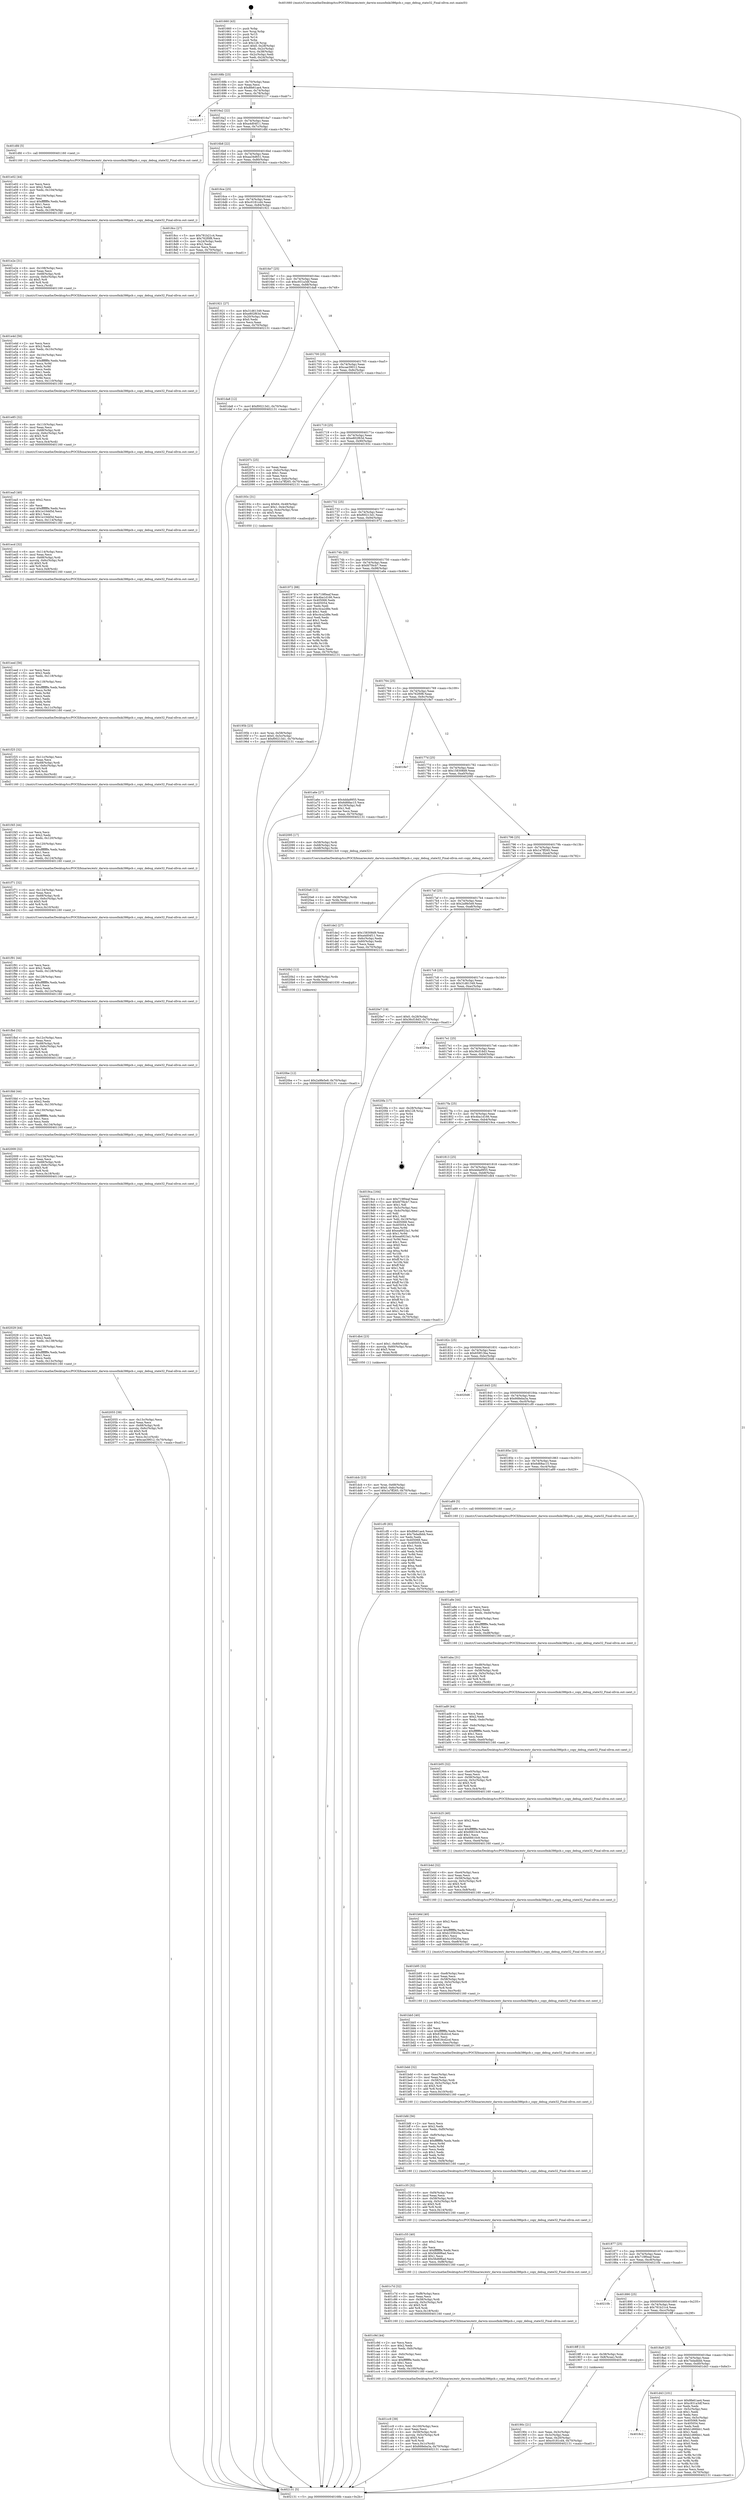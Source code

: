 digraph "0x401660" {
  label = "0x401660 (/mnt/c/Users/mathe/Desktop/tcc/POCII/binaries/extr_darwin-xnuosfmki386pcb.c_copy_debug_state32_Final-ollvm.out::main(0))"
  labelloc = "t"
  node[shape=record]

  Entry [label="",width=0.3,height=0.3,shape=circle,fillcolor=black,style=filled]
  "0x40168b" [label="{
     0x40168b [23]\l
     | [instrs]\l
     &nbsp;&nbsp;0x40168b \<+3\>: mov -0x70(%rbp),%eax\l
     &nbsp;&nbsp;0x40168e \<+2\>: mov %eax,%ecx\l
     &nbsp;&nbsp;0x401690 \<+6\>: sub $0x8fe61ae4,%ecx\l
     &nbsp;&nbsp;0x401696 \<+3\>: mov %eax,-0x74(%rbp)\l
     &nbsp;&nbsp;0x401699 \<+3\>: mov %ecx,-0x78(%rbp)\l
     &nbsp;&nbsp;0x40169c \<+6\>: je 0000000000402117 \<main+0xab7\>\l
  }"]
  "0x402117" [label="{
     0x402117\l
  }", style=dashed]
  "0x4016a2" [label="{
     0x4016a2 [22]\l
     | [instrs]\l
     &nbsp;&nbsp;0x4016a2 \<+5\>: jmp 00000000004016a7 \<main+0x47\>\l
     &nbsp;&nbsp;0x4016a7 \<+3\>: mov -0x74(%rbp),%eax\l
     &nbsp;&nbsp;0x4016aa \<+5\>: sub $0xa4d04f11,%eax\l
     &nbsp;&nbsp;0x4016af \<+3\>: mov %eax,-0x7c(%rbp)\l
     &nbsp;&nbsp;0x4016b2 \<+6\>: je 0000000000401dfd \<main+0x79d\>\l
  }"]
  Exit [label="",width=0.3,height=0.3,shape=circle,fillcolor=black,style=filled,peripheries=2]
  "0x401dfd" [label="{
     0x401dfd [5]\l
     | [instrs]\l
     &nbsp;&nbsp;0x401dfd \<+5\>: call 0000000000401160 \<next_i\>\l
     | [calls]\l
     &nbsp;&nbsp;0x401160 \{1\} (/mnt/c/Users/mathe/Desktop/tcc/POCII/binaries/extr_darwin-xnuosfmki386pcb.c_copy_debug_state32_Final-ollvm.out::next_i)\l
  }"]
  "0x4016b8" [label="{
     0x4016b8 [22]\l
     | [instrs]\l
     &nbsp;&nbsp;0x4016b8 \<+5\>: jmp 00000000004016bd \<main+0x5d\>\l
     &nbsp;&nbsp;0x4016bd \<+3\>: mov -0x74(%rbp),%eax\l
     &nbsp;&nbsp;0x4016c0 \<+5\>: sub $0xaa34d651,%eax\l
     &nbsp;&nbsp;0x4016c5 \<+3\>: mov %eax,-0x80(%rbp)\l
     &nbsp;&nbsp;0x4016c8 \<+6\>: je 00000000004018cc \<main+0x26c\>\l
  }"]
  "0x4020be" [label="{
     0x4020be [12]\l
     | [instrs]\l
     &nbsp;&nbsp;0x4020be \<+7\>: movl $0x2a9fe5e9,-0x70(%rbp)\l
     &nbsp;&nbsp;0x4020c5 \<+5\>: jmp 0000000000402131 \<main+0xad1\>\l
  }"]
  "0x4018cc" [label="{
     0x4018cc [27]\l
     | [instrs]\l
     &nbsp;&nbsp;0x4018cc \<+5\>: mov $0x781b21c4,%eax\l
     &nbsp;&nbsp;0x4018d1 \<+5\>: mov $0x762f0f8,%ecx\l
     &nbsp;&nbsp;0x4018d6 \<+3\>: mov -0x24(%rbp),%edx\l
     &nbsp;&nbsp;0x4018d9 \<+3\>: cmp $0x2,%edx\l
     &nbsp;&nbsp;0x4018dc \<+3\>: cmovne %ecx,%eax\l
     &nbsp;&nbsp;0x4018df \<+3\>: mov %eax,-0x70(%rbp)\l
     &nbsp;&nbsp;0x4018e2 \<+5\>: jmp 0000000000402131 \<main+0xad1\>\l
  }"]
  "0x4016ce" [label="{
     0x4016ce [25]\l
     | [instrs]\l
     &nbsp;&nbsp;0x4016ce \<+5\>: jmp 00000000004016d3 \<main+0x73\>\l
     &nbsp;&nbsp;0x4016d3 \<+3\>: mov -0x74(%rbp),%eax\l
     &nbsp;&nbsp;0x4016d6 \<+5\>: sub $0xc0181cd4,%eax\l
     &nbsp;&nbsp;0x4016db \<+6\>: mov %eax,-0x84(%rbp)\l
     &nbsp;&nbsp;0x4016e1 \<+6\>: je 0000000000401921 \<main+0x2c1\>\l
  }"]
  "0x402131" [label="{
     0x402131 [5]\l
     | [instrs]\l
     &nbsp;&nbsp;0x402131 \<+5\>: jmp 000000000040168b \<main+0x2b\>\l
  }"]
  "0x401660" [label="{
     0x401660 [43]\l
     | [instrs]\l
     &nbsp;&nbsp;0x401660 \<+1\>: push %rbp\l
     &nbsp;&nbsp;0x401661 \<+3\>: mov %rsp,%rbp\l
     &nbsp;&nbsp;0x401664 \<+2\>: push %r15\l
     &nbsp;&nbsp;0x401666 \<+2\>: push %r14\l
     &nbsp;&nbsp;0x401668 \<+1\>: push %rbx\l
     &nbsp;&nbsp;0x401669 \<+7\>: sub $0x128,%rsp\l
     &nbsp;&nbsp;0x401670 \<+7\>: movl $0x0,-0x28(%rbp)\l
     &nbsp;&nbsp;0x401677 \<+3\>: mov %edi,-0x2c(%rbp)\l
     &nbsp;&nbsp;0x40167a \<+4\>: mov %rsi,-0x38(%rbp)\l
     &nbsp;&nbsp;0x40167e \<+3\>: mov -0x2c(%rbp),%edi\l
     &nbsp;&nbsp;0x401681 \<+3\>: mov %edi,-0x24(%rbp)\l
     &nbsp;&nbsp;0x401684 \<+7\>: movl $0xaa34d651,-0x70(%rbp)\l
  }"]
  "0x4020b2" [label="{
     0x4020b2 [12]\l
     | [instrs]\l
     &nbsp;&nbsp;0x4020b2 \<+4\>: mov -0x68(%rbp),%rdx\l
     &nbsp;&nbsp;0x4020b6 \<+3\>: mov %rdx,%rdi\l
     &nbsp;&nbsp;0x4020b9 \<+5\>: call 0000000000401030 \<free@plt\>\l
     | [calls]\l
     &nbsp;&nbsp;0x401030 \{1\} (unknown)\l
  }"]
  "0x401921" [label="{
     0x401921 [27]\l
     | [instrs]\l
     &nbsp;&nbsp;0x401921 \<+5\>: mov $0x31d61349,%eax\l
     &nbsp;&nbsp;0x401926 \<+5\>: mov $0xe802f63d,%ecx\l
     &nbsp;&nbsp;0x40192b \<+3\>: mov -0x20(%rbp),%edx\l
     &nbsp;&nbsp;0x40192e \<+3\>: cmp $0x0,%edx\l
     &nbsp;&nbsp;0x401931 \<+3\>: cmove %ecx,%eax\l
     &nbsp;&nbsp;0x401934 \<+3\>: mov %eax,-0x70(%rbp)\l
     &nbsp;&nbsp;0x401937 \<+5\>: jmp 0000000000402131 \<main+0xad1\>\l
  }"]
  "0x4016e7" [label="{
     0x4016e7 [25]\l
     | [instrs]\l
     &nbsp;&nbsp;0x4016e7 \<+5\>: jmp 00000000004016ec \<main+0x8c\>\l
     &nbsp;&nbsp;0x4016ec \<+3\>: mov -0x74(%rbp),%eax\l
     &nbsp;&nbsp;0x4016ef \<+5\>: sub $0xc931a3df,%eax\l
     &nbsp;&nbsp;0x4016f4 \<+6\>: mov %eax,-0x88(%rbp)\l
     &nbsp;&nbsp;0x4016fa \<+6\>: je 0000000000401da8 \<main+0x748\>\l
  }"]
  "0x4020a6" [label="{
     0x4020a6 [12]\l
     | [instrs]\l
     &nbsp;&nbsp;0x4020a6 \<+4\>: mov -0x58(%rbp),%rdx\l
     &nbsp;&nbsp;0x4020aa \<+3\>: mov %rdx,%rdi\l
     &nbsp;&nbsp;0x4020ad \<+5\>: call 0000000000401030 \<free@plt\>\l
     | [calls]\l
     &nbsp;&nbsp;0x401030 \{1\} (unknown)\l
  }"]
  "0x401da8" [label="{
     0x401da8 [12]\l
     | [instrs]\l
     &nbsp;&nbsp;0x401da8 \<+7\>: movl $0xf00213d1,-0x70(%rbp)\l
     &nbsp;&nbsp;0x401daf \<+5\>: jmp 0000000000402131 \<main+0xad1\>\l
  }"]
  "0x401700" [label="{
     0x401700 [25]\l
     | [instrs]\l
     &nbsp;&nbsp;0x401700 \<+5\>: jmp 0000000000401705 \<main+0xa5\>\l
     &nbsp;&nbsp;0x401705 \<+3\>: mov -0x74(%rbp),%eax\l
     &nbsp;&nbsp;0x401708 \<+5\>: sub $0xcae39012,%eax\l
     &nbsp;&nbsp;0x40170d \<+6\>: mov %eax,-0x8c(%rbp)\l
     &nbsp;&nbsp;0x401713 \<+6\>: je 000000000040207c \<main+0xa1c\>\l
  }"]
  "0x402055" [label="{
     0x402055 [39]\l
     | [instrs]\l
     &nbsp;&nbsp;0x402055 \<+6\>: mov -0x13c(%rbp),%ecx\l
     &nbsp;&nbsp;0x40205b \<+3\>: imul %eax,%ecx\l
     &nbsp;&nbsp;0x40205e \<+4\>: mov -0x68(%rbp),%rdi\l
     &nbsp;&nbsp;0x402062 \<+4\>: movslq -0x6c(%rbp),%r8\l
     &nbsp;&nbsp;0x402066 \<+4\>: shl $0x5,%r8\l
     &nbsp;&nbsp;0x40206a \<+3\>: add %r8,%rdi\l
     &nbsp;&nbsp;0x40206d \<+3\>: mov %ecx,0x1c(%rdi)\l
     &nbsp;&nbsp;0x402070 \<+7\>: movl $0xcae39012,-0x70(%rbp)\l
     &nbsp;&nbsp;0x402077 \<+5\>: jmp 0000000000402131 \<main+0xad1\>\l
  }"]
  "0x40207c" [label="{
     0x40207c [25]\l
     | [instrs]\l
     &nbsp;&nbsp;0x40207c \<+2\>: xor %eax,%eax\l
     &nbsp;&nbsp;0x40207e \<+3\>: mov -0x6c(%rbp),%ecx\l
     &nbsp;&nbsp;0x402081 \<+3\>: sub $0x1,%eax\l
     &nbsp;&nbsp;0x402084 \<+2\>: sub %eax,%ecx\l
     &nbsp;&nbsp;0x402086 \<+3\>: mov %ecx,-0x6c(%rbp)\l
     &nbsp;&nbsp;0x402089 \<+7\>: movl $0x1a7ff265,-0x70(%rbp)\l
     &nbsp;&nbsp;0x402090 \<+5\>: jmp 0000000000402131 \<main+0xad1\>\l
  }"]
  "0x401719" [label="{
     0x401719 [25]\l
     | [instrs]\l
     &nbsp;&nbsp;0x401719 \<+5\>: jmp 000000000040171e \<main+0xbe\>\l
     &nbsp;&nbsp;0x40171e \<+3\>: mov -0x74(%rbp),%eax\l
     &nbsp;&nbsp;0x401721 \<+5\>: sub $0xe802f63d,%eax\l
     &nbsp;&nbsp;0x401726 \<+6\>: mov %eax,-0x90(%rbp)\l
     &nbsp;&nbsp;0x40172c \<+6\>: je 000000000040193c \<main+0x2dc\>\l
  }"]
  "0x402029" [label="{
     0x402029 [44]\l
     | [instrs]\l
     &nbsp;&nbsp;0x402029 \<+2\>: xor %ecx,%ecx\l
     &nbsp;&nbsp;0x40202b \<+5\>: mov $0x2,%edx\l
     &nbsp;&nbsp;0x402030 \<+6\>: mov %edx,-0x138(%rbp)\l
     &nbsp;&nbsp;0x402036 \<+1\>: cltd\l
     &nbsp;&nbsp;0x402037 \<+6\>: mov -0x138(%rbp),%esi\l
     &nbsp;&nbsp;0x40203d \<+2\>: idiv %esi\l
     &nbsp;&nbsp;0x40203f \<+6\>: imul $0xfffffffe,%edx,%edx\l
     &nbsp;&nbsp;0x402045 \<+3\>: sub $0x1,%ecx\l
     &nbsp;&nbsp;0x402048 \<+2\>: sub %ecx,%edx\l
     &nbsp;&nbsp;0x40204a \<+6\>: mov %edx,-0x13c(%rbp)\l
     &nbsp;&nbsp;0x402050 \<+5\>: call 0000000000401160 \<next_i\>\l
     | [calls]\l
     &nbsp;&nbsp;0x401160 \{1\} (/mnt/c/Users/mathe/Desktop/tcc/POCII/binaries/extr_darwin-xnuosfmki386pcb.c_copy_debug_state32_Final-ollvm.out::next_i)\l
  }"]
  "0x40193c" [label="{
     0x40193c [31]\l
     | [instrs]\l
     &nbsp;&nbsp;0x40193c \<+8\>: movq $0x64,-0x48(%rbp)\l
     &nbsp;&nbsp;0x401944 \<+7\>: movl $0x1,-0x4c(%rbp)\l
     &nbsp;&nbsp;0x40194b \<+4\>: movslq -0x4c(%rbp),%rax\l
     &nbsp;&nbsp;0x40194f \<+4\>: shl $0x5,%rax\l
     &nbsp;&nbsp;0x401953 \<+3\>: mov %rax,%rdi\l
     &nbsp;&nbsp;0x401956 \<+5\>: call 0000000000401050 \<malloc@plt\>\l
     | [calls]\l
     &nbsp;&nbsp;0x401050 \{1\} (unknown)\l
  }"]
  "0x401732" [label="{
     0x401732 [25]\l
     | [instrs]\l
     &nbsp;&nbsp;0x401732 \<+5\>: jmp 0000000000401737 \<main+0xd7\>\l
     &nbsp;&nbsp;0x401737 \<+3\>: mov -0x74(%rbp),%eax\l
     &nbsp;&nbsp;0x40173a \<+5\>: sub $0xf00213d1,%eax\l
     &nbsp;&nbsp;0x40173f \<+6\>: mov %eax,-0x94(%rbp)\l
     &nbsp;&nbsp;0x401745 \<+6\>: je 0000000000401972 \<main+0x312\>\l
  }"]
  "0x402009" [label="{
     0x402009 [32]\l
     | [instrs]\l
     &nbsp;&nbsp;0x402009 \<+6\>: mov -0x134(%rbp),%ecx\l
     &nbsp;&nbsp;0x40200f \<+3\>: imul %eax,%ecx\l
     &nbsp;&nbsp;0x402012 \<+4\>: mov -0x68(%rbp),%rdi\l
     &nbsp;&nbsp;0x402016 \<+4\>: movslq -0x6c(%rbp),%r8\l
     &nbsp;&nbsp;0x40201a \<+4\>: shl $0x5,%r8\l
     &nbsp;&nbsp;0x40201e \<+3\>: add %r8,%rdi\l
     &nbsp;&nbsp;0x402021 \<+3\>: mov %ecx,0x18(%rdi)\l
     &nbsp;&nbsp;0x402024 \<+5\>: call 0000000000401160 \<next_i\>\l
     | [calls]\l
     &nbsp;&nbsp;0x401160 \{1\} (/mnt/c/Users/mathe/Desktop/tcc/POCII/binaries/extr_darwin-xnuosfmki386pcb.c_copy_debug_state32_Final-ollvm.out::next_i)\l
  }"]
  "0x401972" [label="{
     0x401972 [88]\l
     | [instrs]\l
     &nbsp;&nbsp;0x401972 \<+5\>: mov $0x719f0eaf,%eax\l
     &nbsp;&nbsp;0x401977 \<+5\>: mov $0x4ba1d166,%ecx\l
     &nbsp;&nbsp;0x40197c \<+7\>: mov 0x405068,%edx\l
     &nbsp;&nbsp;0x401983 \<+7\>: mov 0x405054,%esi\l
     &nbsp;&nbsp;0x40198a \<+2\>: mov %edx,%edi\l
     &nbsp;&nbsp;0x40198c \<+6\>: add $0xc4ca2d8e,%edi\l
     &nbsp;&nbsp;0x401992 \<+3\>: sub $0x1,%edi\l
     &nbsp;&nbsp;0x401995 \<+6\>: sub $0xc4ca2d8e,%edi\l
     &nbsp;&nbsp;0x40199b \<+3\>: imul %edi,%edx\l
     &nbsp;&nbsp;0x40199e \<+3\>: and $0x1,%edx\l
     &nbsp;&nbsp;0x4019a1 \<+3\>: cmp $0x0,%edx\l
     &nbsp;&nbsp;0x4019a4 \<+4\>: sete %r8b\l
     &nbsp;&nbsp;0x4019a8 \<+3\>: cmp $0xa,%esi\l
     &nbsp;&nbsp;0x4019ab \<+4\>: setl %r9b\l
     &nbsp;&nbsp;0x4019af \<+3\>: mov %r8b,%r10b\l
     &nbsp;&nbsp;0x4019b2 \<+3\>: and %r9b,%r10b\l
     &nbsp;&nbsp;0x4019b5 \<+3\>: xor %r9b,%r8b\l
     &nbsp;&nbsp;0x4019b8 \<+3\>: or %r8b,%r10b\l
     &nbsp;&nbsp;0x4019bb \<+4\>: test $0x1,%r10b\l
     &nbsp;&nbsp;0x4019bf \<+3\>: cmovne %ecx,%eax\l
     &nbsp;&nbsp;0x4019c2 \<+3\>: mov %eax,-0x70(%rbp)\l
     &nbsp;&nbsp;0x4019c5 \<+5\>: jmp 0000000000402131 \<main+0xad1\>\l
  }"]
  "0x40174b" [label="{
     0x40174b [25]\l
     | [instrs]\l
     &nbsp;&nbsp;0x40174b \<+5\>: jmp 0000000000401750 \<main+0xf0\>\l
     &nbsp;&nbsp;0x401750 \<+3\>: mov -0x74(%rbp),%eax\l
     &nbsp;&nbsp;0x401753 \<+5\>: sub $0xfd7f4cb7,%eax\l
     &nbsp;&nbsp;0x401758 \<+6\>: mov %eax,-0x98(%rbp)\l
     &nbsp;&nbsp;0x40175e \<+6\>: je 0000000000401a6e \<main+0x40e\>\l
  }"]
  "0x401fdd" [label="{
     0x401fdd [44]\l
     | [instrs]\l
     &nbsp;&nbsp;0x401fdd \<+2\>: xor %ecx,%ecx\l
     &nbsp;&nbsp;0x401fdf \<+5\>: mov $0x2,%edx\l
     &nbsp;&nbsp;0x401fe4 \<+6\>: mov %edx,-0x130(%rbp)\l
     &nbsp;&nbsp;0x401fea \<+1\>: cltd\l
     &nbsp;&nbsp;0x401feb \<+6\>: mov -0x130(%rbp),%esi\l
     &nbsp;&nbsp;0x401ff1 \<+2\>: idiv %esi\l
     &nbsp;&nbsp;0x401ff3 \<+6\>: imul $0xfffffffe,%edx,%edx\l
     &nbsp;&nbsp;0x401ff9 \<+3\>: sub $0x1,%ecx\l
     &nbsp;&nbsp;0x401ffc \<+2\>: sub %ecx,%edx\l
     &nbsp;&nbsp;0x401ffe \<+6\>: mov %edx,-0x134(%rbp)\l
     &nbsp;&nbsp;0x402004 \<+5\>: call 0000000000401160 \<next_i\>\l
     | [calls]\l
     &nbsp;&nbsp;0x401160 \{1\} (/mnt/c/Users/mathe/Desktop/tcc/POCII/binaries/extr_darwin-xnuosfmki386pcb.c_copy_debug_state32_Final-ollvm.out::next_i)\l
  }"]
  "0x401a6e" [label="{
     0x401a6e [27]\l
     | [instrs]\l
     &nbsp;&nbsp;0x401a6e \<+5\>: mov $0x4dda9955,%eax\l
     &nbsp;&nbsp;0x401a73 \<+5\>: mov $0x6d68ac15,%ecx\l
     &nbsp;&nbsp;0x401a78 \<+3\>: mov -0x19(%rbp),%dl\l
     &nbsp;&nbsp;0x401a7b \<+3\>: test $0x1,%dl\l
     &nbsp;&nbsp;0x401a7e \<+3\>: cmovne %ecx,%eax\l
     &nbsp;&nbsp;0x401a81 \<+3\>: mov %eax,-0x70(%rbp)\l
     &nbsp;&nbsp;0x401a84 \<+5\>: jmp 0000000000402131 \<main+0xad1\>\l
  }"]
  "0x401764" [label="{
     0x401764 [25]\l
     | [instrs]\l
     &nbsp;&nbsp;0x401764 \<+5\>: jmp 0000000000401769 \<main+0x109\>\l
     &nbsp;&nbsp;0x401769 \<+3\>: mov -0x74(%rbp),%eax\l
     &nbsp;&nbsp;0x40176c \<+5\>: sub $0x762f0f8,%eax\l
     &nbsp;&nbsp;0x401771 \<+6\>: mov %eax,-0x9c(%rbp)\l
     &nbsp;&nbsp;0x401777 \<+6\>: je 00000000004018e7 \<main+0x287\>\l
  }"]
  "0x401fbd" [label="{
     0x401fbd [32]\l
     | [instrs]\l
     &nbsp;&nbsp;0x401fbd \<+6\>: mov -0x12c(%rbp),%ecx\l
     &nbsp;&nbsp;0x401fc3 \<+3\>: imul %eax,%ecx\l
     &nbsp;&nbsp;0x401fc6 \<+4\>: mov -0x68(%rbp),%rdi\l
     &nbsp;&nbsp;0x401fca \<+4\>: movslq -0x6c(%rbp),%r8\l
     &nbsp;&nbsp;0x401fce \<+4\>: shl $0x5,%r8\l
     &nbsp;&nbsp;0x401fd2 \<+3\>: add %r8,%rdi\l
     &nbsp;&nbsp;0x401fd5 \<+3\>: mov %ecx,0x14(%rdi)\l
     &nbsp;&nbsp;0x401fd8 \<+5\>: call 0000000000401160 \<next_i\>\l
     | [calls]\l
     &nbsp;&nbsp;0x401160 \{1\} (/mnt/c/Users/mathe/Desktop/tcc/POCII/binaries/extr_darwin-xnuosfmki386pcb.c_copy_debug_state32_Final-ollvm.out::next_i)\l
  }"]
  "0x4018e7" [label="{
     0x4018e7\l
  }", style=dashed]
  "0x40177d" [label="{
     0x40177d [25]\l
     | [instrs]\l
     &nbsp;&nbsp;0x40177d \<+5\>: jmp 0000000000401782 \<main+0x122\>\l
     &nbsp;&nbsp;0x401782 \<+3\>: mov -0x74(%rbp),%eax\l
     &nbsp;&nbsp;0x401785 \<+5\>: sub $0x158308d9,%eax\l
     &nbsp;&nbsp;0x40178a \<+6\>: mov %eax,-0xa0(%rbp)\l
     &nbsp;&nbsp;0x401790 \<+6\>: je 0000000000402095 \<main+0xa35\>\l
  }"]
  "0x401f91" [label="{
     0x401f91 [44]\l
     | [instrs]\l
     &nbsp;&nbsp;0x401f91 \<+2\>: xor %ecx,%ecx\l
     &nbsp;&nbsp;0x401f93 \<+5\>: mov $0x2,%edx\l
     &nbsp;&nbsp;0x401f98 \<+6\>: mov %edx,-0x128(%rbp)\l
     &nbsp;&nbsp;0x401f9e \<+1\>: cltd\l
     &nbsp;&nbsp;0x401f9f \<+6\>: mov -0x128(%rbp),%esi\l
     &nbsp;&nbsp;0x401fa5 \<+2\>: idiv %esi\l
     &nbsp;&nbsp;0x401fa7 \<+6\>: imul $0xfffffffe,%edx,%edx\l
     &nbsp;&nbsp;0x401fad \<+3\>: sub $0x1,%ecx\l
     &nbsp;&nbsp;0x401fb0 \<+2\>: sub %ecx,%edx\l
     &nbsp;&nbsp;0x401fb2 \<+6\>: mov %edx,-0x12c(%rbp)\l
     &nbsp;&nbsp;0x401fb8 \<+5\>: call 0000000000401160 \<next_i\>\l
     | [calls]\l
     &nbsp;&nbsp;0x401160 \{1\} (/mnt/c/Users/mathe/Desktop/tcc/POCII/binaries/extr_darwin-xnuosfmki386pcb.c_copy_debug_state32_Final-ollvm.out::next_i)\l
  }"]
  "0x402095" [label="{
     0x402095 [17]\l
     | [instrs]\l
     &nbsp;&nbsp;0x402095 \<+4\>: mov -0x58(%rbp),%rdi\l
     &nbsp;&nbsp;0x402099 \<+4\>: mov -0x68(%rbp),%rsi\l
     &nbsp;&nbsp;0x40209d \<+4\>: mov -0x48(%rbp),%rdx\l
     &nbsp;&nbsp;0x4020a1 \<+5\>: call 00000000004013c0 \<copy_debug_state32\>\l
     | [calls]\l
     &nbsp;&nbsp;0x4013c0 \{1\} (/mnt/c/Users/mathe/Desktop/tcc/POCII/binaries/extr_darwin-xnuosfmki386pcb.c_copy_debug_state32_Final-ollvm.out::copy_debug_state32)\l
  }"]
  "0x401796" [label="{
     0x401796 [25]\l
     | [instrs]\l
     &nbsp;&nbsp;0x401796 \<+5\>: jmp 000000000040179b \<main+0x13b\>\l
     &nbsp;&nbsp;0x40179b \<+3\>: mov -0x74(%rbp),%eax\l
     &nbsp;&nbsp;0x40179e \<+5\>: sub $0x1a7ff265,%eax\l
     &nbsp;&nbsp;0x4017a3 \<+6\>: mov %eax,-0xa4(%rbp)\l
     &nbsp;&nbsp;0x4017a9 \<+6\>: je 0000000000401de2 \<main+0x782\>\l
  }"]
  "0x401f71" [label="{
     0x401f71 [32]\l
     | [instrs]\l
     &nbsp;&nbsp;0x401f71 \<+6\>: mov -0x124(%rbp),%ecx\l
     &nbsp;&nbsp;0x401f77 \<+3\>: imul %eax,%ecx\l
     &nbsp;&nbsp;0x401f7a \<+4\>: mov -0x68(%rbp),%rdi\l
     &nbsp;&nbsp;0x401f7e \<+4\>: movslq -0x6c(%rbp),%r8\l
     &nbsp;&nbsp;0x401f82 \<+4\>: shl $0x5,%r8\l
     &nbsp;&nbsp;0x401f86 \<+3\>: add %r8,%rdi\l
     &nbsp;&nbsp;0x401f89 \<+3\>: mov %ecx,0x10(%rdi)\l
     &nbsp;&nbsp;0x401f8c \<+5\>: call 0000000000401160 \<next_i\>\l
     | [calls]\l
     &nbsp;&nbsp;0x401160 \{1\} (/mnt/c/Users/mathe/Desktop/tcc/POCII/binaries/extr_darwin-xnuosfmki386pcb.c_copy_debug_state32_Final-ollvm.out::next_i)\l
  }"]
  "0x401de2" [label="{
     0x401de2 [27]\l
     | [instrs]\l
     &nbsp;&nbsp;0x401de2 \<+5\>: mov $0x158308d9,%eax\l
     &nbsp;&nbsp;0x401de7 \<+5\>: mov $0xa4d04f11,%ecx\l
     &nbsp;&nbsp;0x401dec \<+3\>: mov -0x6c(%rbp),%edx\l
     &nbsp;&nbsp;0x401def \<+3\>: cmp -0x60(%rbp),%edx\l
     &nbsp;&nbsp;0x401df2 \<+3\>: cmovl %ecx,%eax\l
     &nbsp;&nbsp;0x401df5 \<+3\>: mov %eax,-0x70(%rbp)\l
     &nbsp;&nbsp;0x401df8 \<+5\>: jmp 0000000000402131 \<main+0xad1\>\l
  }"]
  "0x4017af" [label="{
     0x4017af [25]\l
     | [instrs]\l
     &nbsp;&nbsp;0x4017af \<+5\>: jmp 00000000004017b4 \<main+0x154\>\l
     &nbsp;&nbsp;0x4017b4 \<+3\>: mov -0x74(%rbp),%eax\l
     &nbsp;&nbsp;0x4017b7 \<+5\>: sub $0x2a9fe5e9,%eax\l
     &nbsp;&nbsp;0x4017bc \<+6\>: mov %eax,-0xa8(%rbp)\l
     &nbsp;&nbsp;0x4017c2 \<+6\>: je 00000000004020e7 \<main+0xa87\>\l
  }"]
  "0x401f45" [label="{
     0x401f45 [44]\l
     | [instrs]\l
     &nbsp;&nbsp;0x401f45 \<+2\>: xor %ecx,%ecx\l
     &nbsp;&nbsp;0x401f47 \<+5\>: mov $0x2,%edx\l
     &nbsp;&nbsp;0x401f4c \<+6\>: mov %edx,-0x120(%rbp)\l
     &nbsp;&nbsp;0x401f52 \<+1\>: cltd\l
     &nbsp;&nbsp;0x401f53 \<+6\>: mov -0x120(%rbp),%esi\l
     &nbsp;&nbsp;0x401f59 \<+2\>: idiv %esi\l
     &nbsp;&nbsp;0x401f5b \<+6\>: imul $0xfffffffe,%edx,%edx\l
     &nbsp;&nbsp;0x401f61 \<+3\>: sub $0x1,%ecx\l
     &nbsp;&nbsp;0x401f64 \<+2\>: sub %ecx,%edx\l
     &nbsp;&nbsp;0x401f66 \<+6\>: mov %edx,-0x124(%rbp)\l
     &nbsp;&nbsp;0x401f6c \<+5\>: call 0000000000401160 \<next_i\>\l
     | [calls]\l
     &nbsp;&nbsp;0x401160 \{1\} (/mnt/c/Users/mathe/Desktop/tcc/POCII/binaries/extr_darwin-xnuosfmki386pcb.c_copy_debug_state32_Final-ollvm.out::next_i)\l
  }"]
  "0x4020e7" [label="{
     0x4020e7 [19]\l
     | [instrs]\l
     &nbsp;&nbsp;0x4020e7 \<+7\>: movl $0x0,-0x28(%rbp)\l
     &nbsp;&nbsp;0x4020ee \<+7\>: movl $0x36cf18d3,-0x70(%rbp)\l
     &nbsp;&nbsp;0x4020f5 \<+5\>: jmp 0000000000402131 \<main+0xad1\>\l
  }"]
  "0x4017c8" [label="{
     0x4017c8 [25]\l
     | [instrs]\l
     &nbsp;&nbsp;0x4017c8 \<+5\>: jmp 00000000004017cd \<main+0x16d\>\l
     &nbsp;&nbsp;0x4017cd \<+3\>: mov -0x74(%rbp),%eax\l
     &nbsp;&nbsp;0x4017d0 \<+5\>: sub $0x31d61349,%eax\l
     &nbsp;&nbsp;0x4017d5 \<+6\>: mov %eax,-0xac(%rbp)\l
     &nbsp;&nbsp;0x4017db \<+6\>: je 00000000004020ca \<main+0xa6a\>\l
  }"]
  "0x401f25" [label="{
     0x401f25 [32]\l
     | [instrs]\l
     &nbsp;&nbsp;0x401f25 \<+6\>: mov -0x11c(%rbp),%ecx\l
     &nbsp;&nbsp;0x401f2b \<+3\>: imul %eax,%ecx\l
     &nbsp;&nbsp;0x401f2e \<+4\>: mov -0x68(%rbp),%rdi\l
     &nbsp;&nbsp;0x401f32 \<+4\>: movslq -0x6c(%rbp),%r8\l
     &nbsp;&nbsp;0x401f36 \<+4\>: shl $0x5,%r8\l
     &nbsp;&nbsp;0x401f3a \<+3\>: add %r8,%rdi\l
     &nbsp;&nbsp;0x401f3d \<+3\>: mov %ecx,0xc(%rdi)\l
     &nbsp;&nbsp;0x401f40 \<+5\>: call 0000000000401160 \<next_i\>\l
     | [calls]\l
     &nbsp;&nbsp;0x401160 \{1\} (/mnt/c/Users/mathe/Desktop/tcc/POCII/binaries/extr_darwin-xnuosfmki386pcb.c_copy_debug_state32_Final-ollvm.out::next_i)\l
  }"]
  "0x4020ca" [label="{
     0x4020ca\l
  }", style=dashed]
  "0x4017e1" [label="{
     0x4017e1 [25]\l
     | [instrs]\l
     &nbsp;&nbsp;0x4017e1 \<+5\>: jmp 00000000004017e6 \<main+0x186\>\l
     &nbsp;&nbsp;0x4017e6 \<+3\>: mov -0x74(%rbp),%eax\l
     &nbsp;&nbsp;0x4017e9 \<+5\>: sub $0x36cf18d3,%eax\l
     &nbsp;&nbsp;0x4017ee \<+6\>: mov %eax,-0xb0(%rbp)\l
     &nbsp;&nbsp;0x4017f4 \<+6\>: je 00000000004020fa \<main+0xa9a\>\l
  }"]
  "0x401eed" [label="{
     0x401eed [56]\l
     | [instrs]\l
     &nbsp;&nbsp;0x401eed \<+2\>: xor %ecx,%ecx\l
     &nbsp;&nbsp;0x401eef \<+5\>: mov $0x2,%edx\l
     &nbsp;&nbsp;0x401ef4 \<+6\>: mov %edx,-0x118(%rbp)\l
     &nbsp;&nbsp;0x401efa \<+1\>: cltd\l
     &nbsp;&nbsp;0x401efb \<+6\>: mov -0x118(%rbp),%esi\l
     &nbsp;&nbsp;0x401f01 \<+2\>: idiv %esi\l
     &nbsp;&nbsp;0x401f03 \<+6\>: imul $0xfffffffe,%edx,%edx\l
     &nbsp;&nbsp;0x401f09 \<+3\>: mov %ecx,%r9d\l
     &nbsp;&nbsp;0x401f0c \<+3\>: sub %edx,%r9d\l
     &nbsp;&nbsp;0x401f0f \<+2\>: mov %ecx,%edx\l
     &nbsp;&nbsp;0x401f11 \<+3\>: sub $0x1,%edx\l
     &nbsp;&nbsp;0x401f14 \<+3\>: add %edx,%r9d\l
     &nbsp;&nbsp;0x401f17 \<+3\>: sub %r9d,%ecx\l
     &nbsp;&nbsp;0x401f1a \<+6\>: mov %ecx,-0x11c(%rbp)\l
     &nbsp;&nbsp;0x401f20 \<+5\>: call 0000000000401160 \<next_i\>\l
     | [calls]\l
     &nbsp;&nbsp;0x401160 \{1\} (/mnt/c/Users/mathe/Desktop/tcc/POCII/binaries/extr_darwin-xnuosfmki386pcb.c_copy_debug_state32_Final-ollvm.out::next_i)\l
  }"]
  "0x4020fa" [label="{
     0x4020fa [17]\l
     | [instrs]\l
     &nbsp;&nbsp;0x4020fa \<+3\>: mov -0x28(%rbp),%eax\l
     &nbsp;&nbsp;0x4020fd \<+7\>: add $0x128,%rsp\l
     &nbsp;&nbsp;0x402104 \<+1\>: pop %rbx\l
     &nbsp;&nbsp;0x402105 \<+2\>: pop %r14\l
     &nbsp;&nbsp;0x402107 \<+2\>: pop %r15\l
     &nbsp;&nbsp;0x402109 \<+1\>: pop %rbp\l
     &nbsp;&nbsp;0x40210a \<+1\>: ret\l
  }"]
  "0x4017fa" [label="{
     0x4017fa [25]\l
     | [instrs]\l
     &nbsp;&nbsp;0x4017fa \<+5\>: jmp 00000000004017ff \<main+0x19f\>\l
     &nbsp;&nbsp;0x4017ff \<+3\>: mov -0x74(%rbp),%eax\l
     &nbsp;&nbsp;0x401802 \<+5\>: sub $0x4ba1d166,%eax\l
     &nbsp;&nbsp;0x401807 \<+6\>: mov %eax,-0xb4(%rbp)\l
     &nbsp;&nbsp;0x40180d \<+6\>: je 00000000004019ca \<main+0x36a\>\l
  }"]
  "0x401ecd" [label="{
     0x401ecd [32]\l
     | [instrs]\l
     &nbsp;&nbsp;0x401ecd \<+6\>: mov -0x114(%rbp),%ecx\l
     &nbsp;&nbsp;0x401ed3 \<+3\>: imul %eax,%ecx\l
     &nbsp;&nbsp;0x401ed6 \<+4\>: mov -0x68(%rbp),%rdi\l
     &nbsp;&nbsp;0x401eda \<+4\>: movslq -0x6c(%rbp),%r8\l
     &nbsp;&nbsp;0x401ede \<+4\>: shl $0x5,%r8\l
     &nbsp;&nbsp;0x401ee2 \<+3\>: add %r8,%rdi\l
     &nbsp;&nbsp;0x401ee5 \<+3\>: mov %ecx,0x8(%rdi)\l
     &nbsp;&nbsp;0x401ee8 \<+5\>: call 0000000000401160 \<next_i\>\l
     | [calls]\l
     &nbsp;&nbsp;0x401160 \{1\} (/mnt/c/Users/mathe/Desktop/tcc/POCII/binaries/extr_darwin-xnuosfmki386pcb.c_copy_debug_state32_Final-ollvm.out::next_i)\l
  }"]
  "0x4019ca" [label="{
     0x4019ca [164]\l
     | [instrs]\l
     &nbsp;&nbsp;0x4019ca \<+5\>: mov $0x719f0eaf,%eax\l
     &nbsp;&nbsp;0x4019cf \<+5\>: mov $0xfd7f4cb7,%ecx\l
     &nbsp;&nbsp;0x4019d4 \<+2\>: mov $0x1,%dl\l
     &nbsp;&nbsp;0x4019d6 \<+3\>: mov -0x5c(%rbp),%esi\l
     &nbsp;&nbsp;0x4019d9 \<+3\>: cmp -0x4c(%rbp),%esi\l
     &nbsp;&nbsp;0x4019dc \<+4\>: setl %dil\l
     &nbsp;&nbsp;0x4019e0 \<+4\>: and $0x1,%dil\l
     &nbsp;&nbsp;0x4019e4 \<+4\>: mov %dil,-0x19(%rbp)\l
     &nbsp;&nbsp;0x4019e8 \<+7\>: mov 0x405068,%esi\l
     &nbsp;&nbsp;0x4019ef \<+8\>: mov 0x405054,%r8d\l
     &nbsp;&nbsp;0x4019f7 \<+3\>: mov %esi,%r9d\l
     &nbsp;&nbsp;0x4019fa \<+7\>: add $0xea6923a1,%r9d\l
     &nbsp;&nbsp;0x401a01 \<+4\>: sub $0x1,%r9d\l
     &nbsp;&nbsp;0x401a05 \<+7\>: sub $0xea6923a1,%r9d\l
     &nbsp;&nbsp;0x401a0c \<+4\>: imul %r9d,%esi\l
     &nbsp;&nbsp;0x401a10 \<+3\>: and $0x1,%esi\l
     &nbsp;&nbsp;0x401a13 \<+3\>: cmp $0x0,%esi\l
     &nbsp;&nbsp;0x401a16 \<+4\>: sete %dil\l
     &nbsp;&nbsp;0x401a1a \<+4\>: cmp $0xa,%r8d\l
     &nbsp;&nbsp;0x401a1e \<+4\>: setl %r10b\l
     &nbsp;&nbsp;0x401a22 \<+3\>: mov %dil,%r11b\l
     &nbsp;&nbsp;0x401a25 \<+4\>: xor $0xff,%r11b\l
     &nbsp;&nbsp;0x401a29 \<+3\>: mov %r10b,%bl\l
     &nbsp;&nbsp;0x401a2c \<+3\>: xor $0xff,%bl\l
     &nbsp;&nbsp;0x401a2f \<+3\>: xor $0x1,%dl\l
     &nbsp;&nbsp;0x401a32 \<+3\>: mov %r11b,%r14b\l
     &nbsp;&nbsp;0x401a35 \<+4\>: and $0xff,%r14b\l
     &nbsp;&nbsp;0x401a39 \<+3\>: and %dl,%dil\l
     &nbsp;&nbsp;0x401a3c \<+3\>: mov %bl,%r15b\l
     &nbsp;&nbsp;0x401a3f \<+4\>: and $0xff,%r15b\l
     &nbsp;&nbsp;0x401a43 \<+3\>: and %dl,%r10b\l
     &nbsp;&nbsp;0x401a46 \<+3\>: or %dil,%r14b\l
     &nbsp;&nbsp;0x401a49 \<+3\>: or %r10b,%r15b\l
     &nbsp;&nbsp;0x401a4c \<+3\>: xor %r15b,%r14b\l
     &nbsp;&nbsp;0x401a4f \<+3\>: or %bl,%r11b\l
     &nbsp;&nbsp;0x401a52 \<+4\>: xor $0xff,%r11b\l
     &nbsp;&nbsp;0x401a56 \<+3\>: or $0x1,%dl\l
     &nbsp;&nbsp;0x401a59 \<+3\>: and %dl,%r11b\l
     &nbsp;&nbsp;0x401a5c \<+3\>: or %r11b,%r14b\l
     &nbsp;&nbsp;0x401a5f \<+4\>: test $0x1,%r14b\l
     &nbsp;&nbsp;0x401a63 \<+3\>: cmovne %ecx,%eax\l
     &nbsp;&nbsp;0x401a66 \<+3\>: mov %eax,-0x70(%rbp)\l
     &nbsp;&nbsp;0x401a69 \<+5\>: jmp 0000000000402131 \<main+0xad1\>\l
  }"]
  "0x401813" [label="{
     0x401813 [25]\l
     | [instrs]\l
     &nbsp;&nbsp;0x401813 \<+5\>: jmp 0000000000401818 \<main+0x1b8\>\l
     &nbsp;&nbsp;0x401818 \<+3\>: mov -0x74(%rbp),%eax\l
     &nbsp;&nbsp;0x40181b \<+5\>: sub $0x4dda9955,%eax\l
     &nbsp;&nbsp;0x401820 \<+6\>: mov %eax,-0xb8(%rbp)\l
     &nbsp;&nbsp;0x401826 \<+6\>: je 0000000000401db4 \<main+0x754\>\l
  }"]
  "0x401ea5" [label="{
     0x401ea5 [40]\l
     | [instrs]\l
     &nbsp;&nbsp;0x401ea5 \<+5\>: mov $0x2,%ecx\l
     &nbsp;&nbsp;0x401eaa \<+1\>: cltd\l
     &nbsp;&nbsp;0x401eab \<+2\>: idiv %ecx\l
     &nbsp;&nbsp;0x401ead \<+6\>: imul $0xfffffffe,%edx,%ecx\l
     &nbsp;&nbsp;0x401eb3 \<+6\>: sub $0x1e10dd5d,%ecx\l
     &nbsp;&nbsp;0x401eb9 \<+3\>: add $0x1,%ecx\l
     &nbsp;&nbsp;0x401ebc \<+6\>: add $0x1e10dd5d,%ecx\l
     &nbsp;&nbsp;0x401ec2 \<+6\>: mov %ecx,-0x114(%rbp)\l
     &nbsp;&nbsp;0x401ec8 \<+5\>: call 0000000000401160 \<next_i\>\l
     | [calls]\l
     &nbsp;&nbsp;0x401160 \{1\} (/mnt/c/Users/mathe/Desktop/tcc/POCII/binaries/extr_darwin-xnuosfmki386pcb.c_copy_debug_state32_Final-ollvm.out::next_i)\l
  }"]
  "0x401db4" [label="{
     0x401db4 [23]\l
     | [instrs]\l
     &nbsp;&nbsp;0x401db4 \<+7\>: movl $0x1,-0x60(%rbp)\l
     &nbsp;&nbsp;0x401dbb \<+4\>: movslq -0x60(%rbp),%rax\l
     &nbsp;&nbsp;0x401dbf \<+4\>: shl $0x5,%rax\l
     &nbsp;&nbsp;0x401dc3 \<+3\>: mov %rax,%rdi\l
     &nbsp;&nbsp;0x401dc6 \<+5\>: call 0000000000401050 \<malloc@plt\>\l
     | [calls]\l
     &nbsp;&nbsp;0x401050 \{1\} (unknown)\l
  }"]
  "0x40182c" [label="{
     0x40182c [25]\l
     | [instrs]\l
     &nbsp;&nbsp;0x40182c \<+5\>: jmp 0000000000401831 \<main+0x1d1\>\l
     &nbsp;&nbsp;0x401831 \<+3\>: mov -0x74(%rbp),%eax\l
     &nbsp;&nbsp;0x401834 \<+5\>: sub $0x659f13ba,%eax\l
     &nbsp;&nbsp;0x401839 \<+6\>: mov %eax,-0xbc(%rbp)\l
     &nbsp;&nbsp;0x40183f \<+6\>: je 00000000004020d6 \<main+0xa76\>\l
  }"]
  "0x401e85" [label="{
     0x401e85 [32]\l
     | [instrs]\l
     &nbsp;&nbsp;0x401e85 \<+6\>: mov -0x110(%rbp),%ecx\l
     &nbsp;&nbsp;0x401e8b \<+3\>: imul %eax,%ecx\l
     &nbsp;&nbsp;0x401e8e \<+4\>: mov -0x68(%rbp),%rdi\l
     &nbsp;&nbsp;0x401e92 \<+4\>: movslq -0x6c(%rbp),%r8\l
     &nbsp;&nbsp;0x401e96 \<+4\>: shl $0x5,%r8\l
     &nbsp;&nbsp;0x401e9a \<+3\>: add %r8,%rdi\l
     &nbsp;&nbsp;0x401e9d \<+3\>: mov %ecx,0x4(%rdi)\l
     &nbsp;&nbsp;0x401ea0 \<+5\>: call 0000000000401160 \<next_i\>\l
     | [calls]\l
     &nbsp;&nbsp;0x401160 \{1\} (/mnt/c/Users/mathe/Desktop/tcc/POCII/binaries/extr_darwin-xnuosfmki386pcb.c_copy_debug_state32_Final-ollvm.out::next_i)\l
  }"]
  "0x4020d6" [label="{
     0x4020d6\l
  }", style=dashed]
  "0x401845" [label="{
     0x401845 [25]\l
     | [instrs]\l
     &nbsp;&nbsp;0x401845 \<+5\>: jmp 000000000040184a \<main+0x1ea\>\l
     &nbsp;&nbsp;0x40184a \<+3\>: mov -0x74(%rbp),%eax\l
     &nbsp;&nbsp;0x40184d \<+5\>: sub $0x668eba3a,%eax\l
     &nbsp;&nbsp;0x401852 \<+6\>: mov %eax,-0xc0(%rbp)\l
     &nbsp;&nbsp;0x401858 \<+6\>: je 0000000000401cf0 \<main+0x690\>\l
  }"]
  "0x401e4d" [label="{
     0x401e4d [56]\l
     | [instrs]\l
     &nbsp;&nbsp;0x401e4d \<+2\>: xor %ecx,%ecx\l
     &nbsp;&nbsp;0x401e4f \<+5\>: mov $0x2,%edx\l
     &nbsp;&nbsp;0x401e54 \<+6\>: mov %edx,-0x10c(%rbp)\l
     &nbsp;&nbsp;0x401e5a \<+1\>: cltd\l
     &nbsp;&nbsp;0x401e5b \<+6\>: mov -0x10c(%rbp),%esi\l
     &nbsp;&nbsp;0x401e61 \<+2\>: idiv %esi\l
     &nbsp;&nbsp;0x401e63 \<+6\>: imul $0xfffffffe,%edx,%edx\l
     &nbsp;&nbsp;0x401e69 \<+3\>: mov %ecx,%r9d\l
     &nbsp;&nbsp;0x401e6c \<+3\>: sub %edx,%r9d\l
     &nbsp;&nbsp;0x401e6f \<+2\>: mov %ecx,%edx\l
     &nbsp;&nbsp;0x401e71 \<+3\>: sub $0x1,%edx\l
     &nbsp;&nbsp;0x401e74 \<+3\>: add %edx,%r9d\l
     &nbsp;&nbsp;0x401e77 \<+3\>: sub %r9d,%ecx\l
     &nbsp;&nbsp;0x401e7a \<+6\>: mov %ecx,-0x110(%rbp)\l
     &nbsp;&nbsp;0x401e80 \<+5\>: call 0000000000401160 \<next_i\>\l
     | [calls]\l
     &nbsp;&nbsp;0x401160 \{1\} (/mnt/c/Users/mathe/Desktop/tcc/POCII/binaries/extr_darwin-xnuosfmki386pcb.c_copy_debug_state32_Final-ollvm.out::next_i)\l
  }"]
  "0x401cf0" [label="{
     0x401cf0 [83]\l
     | [instrs]\l
     &nbsp;&nbsp;0x401cf0 \<+5\>: mov $0x8fe61ae4,%eax\l
     &nbsp;&nbsp;0x401cf5 \<+5\>: mov $0x7bdadbbb,%ecx\l
     &nbsp;&nbsp;0x401cfa \<+2\>: xor %edx,%edx\l
     &nbsp;&nbsp;0x401cfc \<+7\>: mov 0x405068,%esi\l
     &nbsp;&nbsp;0x401d03 \<+7\>: mov 0x405054,%edi\l
     &nbsp;&nbsp;0x401d0a \<+3\>: sub $0x1,%edx\l
     &nbsp;&nbsp;0x401d0d \<+3\>: mov %esi,%r8d\l
     &nbsp;&nbsp;0x401d10 \<+3\>: add %edx,%r8d\l
     &nbsp;&nbsp;0x401d13 \<+4\>: imul %r8d,%esi\l
     &nbsp;&nbsp;0x401d17 \<+3\>: and $0x1,%esi\l
     &nbsp;&nbsp;0x401d1a \<+3\>: cmp $0x0,%esi\l
     &nbsp;&nbsp;0x401d1d \<+4\>: sete %r9b\l
     &nbsp;&nbsp;0x401d21 \<+3\>: cmp $0xa,%edi\l
     &nbsp;&nbsp;0x401d24 \<+4\>: setl %r10b\l
     &nbsp;&nbsp;0x401d28 \<+3\>: mov %r9b,%r11b\l
     &nbsp;&nbsp;0x401d2b \<+3\>: and %r10b,%r11b\l
     &nbsp;&nbsp;0x401d2e \<+3\>: xor %r10b,%r9b\l
     &nbsp;&nbsp;0x401d31 \<+3\>: or %r9b,%r11b\l
     &nbsp;&nbsp;0x401d34 \<+4\>: test $0x1,%r11b\l
     &nbsp;&nbsp;0x401d38 \<+3\>: cmovne %ecx,%eax\l
     &nbsp;&nbsp;0x401d3b \<+3\>: mov %eax,-0x70(%rbp)\l
     &nbsp;&nbsp;0x401d3e \<+5\>: jmp 0000000000402131 \<main+0xad1\>\l
  }"]
  "0x40185e" [label="{
     0x40185e [25]\l
     | [instrs]\l
     &nbsp;&nbsp;0x40185e \<+5\>: jmp 0000000000401863 \<main+0x203\>\l
     &nbsp;&nbsp;0x401863 \<+3\>: mov -0x74(%rbp),%eax\l
     &nbsp;&nbsp;0x401866 \<+5\>: sub $0x6d68ac15,%eax\l
     &nbsp;&nbsp;0x40186b \<+6\>: mov %eax,-0xc4(%rbp)\l
     &nbsp;&nbsp;0x401871 \<+6\>: je 0000000000401a89 \<main+0x429\>\l
  }"]
  "0x401e2e" [label="{
     0x401e2e [31]\l
     | [instrs]\l
     &nbsp;&nbsp;0x401e2e \<+6\>: mov -0x108(%rbp),%ecx\l
     &nbsp;&nbsp;0x401e34 \<+3\>: imul %eax,%ecx\l
     &nbsp;&nbsp;0x401e37 \<+4\>: mov -0x68(%rbp),%rdi\l
     &nbsp;&nbsp;0x401e3b \<+4\>: movslq -0x6c(%rbp),%r8\l
     &nbsp;&nbsp;0x401e3f \<+4\>: shl $0x5,%r8\l
     &nbsp;&nbsp;0x401e43 \<+3\>: add %r8,%rdi\l
     &nbsp;&nbsp;0x401e46 \<+2\>: mov %ecx,(%rdi)\l
     &nbsp;&nbsp;0x401e48 \<+5\>: call 0000000000401160 \<next_i\>\l
     | [calls]\l
     &nbsp;&nbsp;0x401160 \{1\} (/mnt/c/Users/mathe/Desktop/tcc/POCII/binaries/extr_darwin-xnuosfmki386pcb.c_copy_debug_state32_Final-ollvm.out::next_i)\l
  }"]
  "0x401a89" [label="{
     0x401a89 [5]\l
     | [instrs]\l
     &nbsp;&nbsp;0x401a89 \<+5\>: call 0000000000401160 \<next_i\>\l
     | [calls]\l
     &nbsp;&nbsp;0x401160 \{1\} (/mnt/c/Users/mathe/Desktop/tcc/POCII/binaries/extr_darwin-xnuosfmki386pcb.c_copy_debug_state32_Final-ollvm.out::next_i)\l
  }"]
  "0x401877" [label="{
     0x401877 [25]\l
     | [instrs]\l
     &nbsp;&nbsp;0x401877 \<+5\>: jmp 000000000040187c \<main+0x21c\>\l
     &nbsp;&nbsp;0x40187c \<+3\>: mov -0x74(%rbp),%eax\l
     &nbsp;&nbsp;0x40187f \<+5\>: sub $0x719f0eaf,%eax\l
     &nbsp;&nbsp;0x401884 \<+6\>: mov %eax,-0xc8(%rbp)\l
     &nbsp;&nbsp;0x40188a \<+6\>: je 000000000040210b \<main+0xaab\>\l
  }"]
  "0x401e02" [label="{
     0x401e02 [44]\l
     | [instrs]\l
     &nbsp;&nbsp;0x401e02 \<+2\>: xor %ecx,%ecx\l
     &nbsp;&nbsp;0x401e04 \<+5\>: mov $0x2,%edx\l
     &nbsp;&nbsp;0x401e09 \<+6\>: mov %edx,-0x104(%rbp)\l
     &nbsp;&nbsp;0x401e0f \<+1\>: cltd\l
     &nbsp;&nbsp;0x401e10 \<+6\>: mov -0x104(%rbp),%esi\l
     &nbsp;&nbsp;0x401e16 \<+2\>: idiv %esi\l
     &nbsp;&nbsp;0x401e18 \<+6\>: imul $0xfffffffe,%edx,%edx\l
     &nbsp;&nbsp;0x401e1e \<+3\>: sub $0x1,%ecx\l
     &nbsp;&nbsp;0x401e21 \<+2\>: sub %ecx,%edx\l
     &nbsp;&nbsp;0x401e23 \<+6\>: mov %edx,-0x108(%rbp)\l
     &nbsp;&nbsp;0x401e29 \<+5\>: call 0000000000401160 \<next_i\>\l
     | [calls]\l
     &nbsp;&nbsp;0x401160 \{1\} (/mnt/c/Users/mathe/Desktop/tcc/POCII/binaries/extr_darwin-xnuosfmki386pcb.c_copy_debug_state32_Final-ollvm.out::next_i)\l
  }"]
  "0x40210b" [label="{
     0x40210b\l
  }", style=dashed]
  "0x401890" [label="{
     0x401890 [25]\l
     | [instrs]\l
     &nbsp;&nbsp;0x401890 \<+5\>: jmp 0000000000401895 \<main+0x235\>\l
     &nbsp;&nbsp;0x401895 \<+3\>: mov -0x74(%rbp),%eax\l
     &nbsp;&nbsp;0x401898 \<+5\>: sub $0x781b21c4,%eax\l
     &nbsp;&nbsp;0x40189d \<+6\>: mov %eax,-0xcc(%rbp)\l
     &nbsp;&nbsp;0x4018a3 \<+6\>: je 00000000004018ff \<main+0x29f\>\l
  }"]
  "0x401dcb" [label="{
     0x401dcb [23]\l
     | [instrs]\l
     &nbsp;&nbsp;0x401dcb \<+4\>: mov %rax,-0x68(%rbp)\l
     &nbsp;&nbsp;0x401dcf \<+7\>: movl $0x0,-0x6c(%rbp)\l
     &nbsp;&nbsp;0x401dd6 \<+7\>: movl $0x1a7ff265,-0x70(%rbp)\l
     &nbsp;&nbsp;0x401ddd \<+5\>: jmp 0000000000402131 \<main+0xad1\>\l
  }"]
  "0x4018ff" [label="{
     0x4018ff [13]\l
     | [instrs]\l
     &nbsp;&nbsp;0x4018ff \<+4\>: mov -0x38(%rbp),%rax\l
     &nbsp;&nbsp;0x401903 \<+4\>: mov 0x8(%rax),%rdi\l
     &nbsp;&nbsp;0x401907 \<+5\>: call 0000000000401060 \<atoi@plt\>\l
     | [calls]\l
     &nbsp;&nbsp;0x401060 \{1\} (unknown)\l
  }"]
  "0x4018a9" [label="{
     0x4018a9 [25]\l
     | [instrs]\l
     &nbsp;&nbsp;0x4018a9 \<+5\>: jmp 00000000004018ae \<main+0x24e\>\l
     &nbsp;&nbsp;0x4018ae \<+3\>: mov -0x74(%rbp),%eax\l
     &nbsp;&nbsp;0x4018b1 \<+5\>: sub $0x7bdadbbb,%eax\l
     &nbsp;&nbsp;0x4018b6 \<+6\>: mov %eax,-0xd0(%rbp)\l
     &nbsp;&nbsp;0x4018bc \<+6\>: je 0000000000401d43 \<main+0x6e3\>\l
  }"]
  "0x40190c" [label="{
     0x40190c [21]\l
     | [instrs]\l
     &nbsp;&nbsp;0x40190c \<+3\>: mov %eax,-0x3c(%rbp)\l
     &nbsp;&nbsp;0x40190f \<+3\>: mov -0x3c(%rbp),%eax\l
     &nbsp;&nbsp;0x401912 \<+3\>: mov %eax,-0x20(%rbp)\l
     &nbsp;&nbsp;0x401915 \<+7\>: movl $0xc0181cd4,-0x70(%rbp)\l
     &nbsp;&nbsp;0x40191c \<+5\>: jmp 0000000000402131 \<main+0xad1\>\l
  }"]
  "0x40195b" [label="{
     0x40195b [23]\l
     | [instrs]\l
     &nbsp;&nbsp;0x40195b \<+4\>: mov %rax,-0x58(%rbp)\l
     &nbsp;&nbsp;0x40195f \<+7\>: movl $0x0,-0x5c(%rbp)\l
     &nbsp;&nbsp;0x401966 \<+7\>: movl $0xf00213d1,-0x70(%rbp)\l
     &nbsp;&nbsp;0x40196d \<+5\>: jmp 0000000000402131 \<main+0xad1\>\l
  }"]
  "0x401a8e" [label="{
     0x401a8e [44]\l
     | [instrs]\l
     &nbsp;&nbsp;0x401a8e \<+2\>: xor %ecx,%ecx\l
     &nbsp;&nbsp;0x401a90 \<+5\>: mov $0x2,%edx\l
     &nbsp;&nbsp;0x401a95 \<+6\>: mov %edx,-0xd4(%rbp)\l
     &nbsp;&nbsp;0x401a9b \<+1\>: cltd\l
     &nbsp;&nbsp;0x401a9c \<+6\>: mov -0xd4(%rbp),%esi\l
     &nbsp;&nbsp;0x401aa2 \<+2\>: idiv %esi\l
     &nbsp;&nbsp;0x401aa4 \<+6\>: imul $0xfffffffe,%edx,%edx\l
     &nbsp;&nbsp;0x401aaa \<+3\>: sub $0x1,%ecx\l
     &nbsp;&nbsp;0x401aad \<+2\>: sub %ecx,%edx\l
     &nbsp;&nbsp;0x401aaf \<+6\>: mov %edx,-0xd8(%rbp)\l
     &nbsp;&nbsp;0x401ab5 \<+5\>: call 0000000000401160 \<next_i\>\l
     | [calls]\l
     &nbsp;&nbsp;0x401160 \{1\} (/mnt/c/Users/mathe/Desktop/tcc/POCII/binaries/extr_darwin-xnuosfmki386pcb.c_copy_debug_state32_Final-ollvm.out::next_i)\l
  }"]
  "0x401aba" [label="{
     0x401aba [31]\l
     | [instrs]\l
     &nbsp;&nbsp;0x401aba \<+6\>: mov -0xd8(%rbp),%ecx\l
     &nbsp;&nbsp;0x401ac0 \<+3\>: imul %eax,%ecx\l
     &nbsp;&nbsp;0x401ac3 \<+4\>: mov -0x58(%rbp),%rdi\l
     &nbsp;&nbsp;0x401ac7 \<+4\>: movslq -0x5c(%rbp),%r8\l
     &nbsp;&nbsp;0x401acb \<+4\>: shl $0x5,%r8\l
     &nbsp;&nbsp;0x401acf \<+3\>: add %r8,%rdi\l
     &nbsp;&nbsp;0x401ad2 \<+2\>: mov %ecx,(%rdi)\l
     &nbsp;&nbsp;0x401ad4 \<+5\>: call 0000000000401160 \<next_i\>\l
     | [calls]\l
     &nbsp;&nbsp;0x401160 \{1\} (/mnt/c/Users/mathe/Desktop/tcc/POCII/binaries/extr_darwin-xnuosfmki386pcb.c_copy_debug_state32_Final-ollvm.out::next_i)\l
  }"]
  "0x401ad9" [label="{
     0x401ad9 [44]\l
     | [instrs]\l
     &nbsp;&nbsp;0x401ad9 \<+2\>: xor %ecx,%ecx\l
     &nbsp;&nbsp;0x401adb \<+5\>: mov $0x2,%edx\l
     &nbsp;&nbsp;0x401ae0 \<+6\>: mov %edx,-0xdc(%rbp)\l
     &nbsp;&nbsp;0x401ae6 \<+1\>: cltd\l
     &nbsp;&nbsp;0x401ae7 \<+6\>: mov -0xdc(%rbp),%esi\l
     &nbsp;&nbsp;0x401aed \<+2\>: idiv %esi\l
     &nbsp;&nbsp;0x401aef \<+6\>: imul $0xfffffffe,%edx,%edx\l
     &nbsp;&nbsp;0x401af5 \<+3\>: sub $0x1,%ecx\l
     &nbsp;&nbsp;0x401af8 \<+2\>: sub %ecx,%edx\l
     &nbsp;&nbsp;0x401afa \<+6\>: mov %edx,-0xe0(%rbp)\l
     &nbsp;&nbsp;0x401b00 \<+5\>: call 0000000000401160 \<next_i\>\l
     | [calls]\l
     &nbsp;&nbsp;0x401160 \{1\} (/mnt/c/Users/mathe/Desktop/tcc/POCII/binaries/extr_darwin-xnuosfmki386pcb.c_copy_debug_state32_Final-ollvm.out::next_i)\l
  }"]
  "0x401b05" [label="{
     0x401b05 [32]\l
     | [instrs]\l
     &nbsp;&nbsp;0x401b05 \<+6\>: mov -0xe0(%rbp),%ecx\l
     &nbsp;&nbsp;0x401b0b \<+3\>: imul %eax,%ecx\l
     &nbsp;&nbsp;0x401b0e \<+4\>: mov -0x58(%rbp),%rdi\l
     &nbsp;&nbsp;0x401b12 \<+4\>: movslq -0x5c(%rbp),%r8\l
     &nbsp;&nbsp;0x401b16 \<+4\>: shl $0x5,%r8\l
     &nbsp;&nbsp;0x401b1a \<+3\>: add %r8,%rdi\l
     &nbsp;&nbsp;0x401b1d \<+3\>: mov %ecx,0x4(%rdi)\l
     &nbsp;&nbsp;0x401b20 \<+5\>: call 0000000000401160 \<next_i\>\l
     | [calls]\l
     &nbsp;&nbsp;0x401160 \{1\} (/mnt/c/Users/mathe/Desktop/tcc/POCII/binaries/extr_darwin-xnuosfmki386pcb.c_copy_debug_state32_Final-ollvm.out::next_i)\l
  }"]
  "0x401b25" [label="{
     0x401b25 [40]\l
     | [instrs]\l
     &nbsp;&nbsp;0x401b25 \<+5\>: mov $0x2,%ecx\l
     &nbsp;&nbsp;0x401b2a \<+1\>: cltd\l
     &nbsp;&nbsp;0x401b2b \<+2\>: idiv %ecx\l
     &nbsp;&nbsp;0x401b2d \<+6\>: imul $0xfffffffe,%edx,%ecx\l
     &nbsp;&nbsp;0x401b33 \<+6\>: add $0x66610c9,%ecx\l
     &nbsp;&nbsp;0x401b39 \<+3\>: add $0x1,%ecx\l
     &nbsp;&nbsp;0x401b3c \<+6\>: sub $0x66610c9,%ecx\l
     &nbsp;&nbsp;0x401b42 \<+6\>: mov %ecx,-0xe4(%rbp)\l
     &nbsp;&nbsp;0x401b48 \<+5\>: call 0000000000401160 \<next_i\>\l
     | [calls]\l
     &nbsp;&nbsp;0x401160 \{1\} (/mnt/c/Users/mathe/Desktop/tcc/POCII/binaries/extr_darwin-xnuosfmki386pcb.c_copy_debug_state32_Final-ollvm.out::next_i)\l
  }"]
  "0x401b4d" [label="{
     0x401b4d [32]\l
     | [instrs]\l
     &nbsp;&nbsp;0x401b4d \<+6\>: mov -0xe4(%rbp),%ecx\l
     &nbsp;&nbsp;0x401b53 \<+3\>: imul %eax,%ecx\l
     &nbsp;&nbsp;0x401b56 \<+4\>: mov -0x58(%rbp),%rdi\l
     &nbsp;&nbsp;0x401b5a \<+4\>: movslq -0x5c(%rbp),%r8\l
     &nbsp;&nbsp;0x401b5e \<+4\>: shl $0x5,%r8\l
     &nbsp;&nbsp;0x401b62 \<+3\>: add %r8,%rdi\l
     &nbsp;&nbsp;0x401b65 \<+3\>: mov %ecx,0x8(%rdi)\l
     &nbsp;&nbsp;0x401b68 \<+5\>: call 0000000000401160 \<next_i\>\l
     | [calls]\l
     &nbsp;&nbsp;0x401160 \{1\} (/mnt/c/Users/mathe/Desktop/tcc/POCII/binaries/extr_darwin-xnuosfmki386pcb.c_copy_debug_state32_Final-ollvm.out::next_i)\l
  }"]
  "0x401b6d" [label="{
     0x401b6d [40]\l
     | [instrs]\l
     &nbsp;&nbsp;0x401b6d \<+5\>: mov $0x2,%ecx\l
     &nbsp;&nbsp;0x401b72 \<+1\>: cltd\l
     &nbsp;&nbsp;0x401b73 \<+2\>: idiv %ecx\l
     &nbsp;&nbsp;0x401b75 \<+6\>: imul $0xfffffffe,%edx,%ecx\l
     &nbsp;&nbsp;0x401b7b \<+6\>: sub $0xb105620a,%ecx\l
     &nbsp;&nbsp;0x401b81 \<+3\>: add $0x1,%ecx\l
     &nbsp;&nbsp;0x401b84 \<+6\>: add $0xb105620a,%ecx\l
     &nbsp;&nbsp;0x401b8a \<+6\>: mov %ecx,-0xe8(%rbp)\l
     &nbsp;&nbsp;0x401b90 \<+5\>: call 0000000000401160 \<next_i\>\l
     | [calls]\l
     &nbsp;&nbsp;0x401160 \{1\} (/mnt/c/Users/mathe/Desktop/tcc/POCII/binaries/extr_darwin-xnuosfmki386pcb.c_copy_debug_state32_Final-ollvm.out::next_i)\l
  }"]
  "0x401b95" [label="{
     0x401b95 [32]\l
     | [instrs]\l
     &nbsp;&nbsp;0x401b95 \<+6\>: mov -0xe8(%rbp),%ecx\l
     &nbsp;&nbsp;0x401b9b \<+3\>: imul %eax,%ecx\l
     &nbsp;&nbsp;0x401b9e \<+4\>: mov -0x58(%rbp),%rdi\l
     &nbsp;&nbsp;0x401ba2 \<+4\>: movslq -0x5c(%rbp),%r8\l
     &nbsp;&nbsp;0x401ba6 \<+4\>: shl $0x5,%r8\l
     &nbsp;&nbsp;0x401baa \<+3\>: add %r8,%rdi\l
     &nbsp;&nbsp;0x401bad \<+3\>: mov %ecx,0xc(%rdi)\l
     &nbsp;&nbsp;0x401bb0 \<+5\>: call 0000000000401160 \<next_i\>\l
     | [calls]\l
     &nbsp;&nbsp;0x401160 \{1\} (/mnt/c/Users/mathe/Desktop/tcc/POCII/binaries/extr_darwin-xnuosfmki386pcb.c_copy_debug_state32_Final-ollvm.out::next_i)\l
  }"]
  "0x401bb5" [label="{
     0x401bb5 [40]\l
     | [instrs]\l
     &nbsp;&nbsp;0x401bb5 \<+5\>: mov $0x2,%ecx\l
     &nbsp;&nbsp;0x401bba \<+1\>: cltd\l
     &nbsp;&nbsp;0x401bbb \<+2\>: idiv %ecx\l
     &nbsp;&nbsp;0x401bbd \<+6\>: imul $0xfffffffe,%edx,%ecx\l
     &nbsp;&nbsp;0x401bc3 \<+6\>: sub $0x818cd2cd,%ecx\l
     &nbsp;&nbsp;0x401bc9 \<+3\>: add $0x1,%ecx\l
     &nbsp;&nbsp;0x401bcc \<+6\>: add $0x818cd2cd,%ecx\l
     &nbsp;&nbsp;0x401bd2 \<+6\>: mov %ecx,-0xec(%rbp)\l
     &nbsp;&nbsp;0x401bd8 \<+5\>: call 0000000000401160 \<next_i\>\l
     | [calls]\l
     &nbsp;&nbsp;0x401160 \{1\} (/mnt/c/Users/mathe/Desktop/tcc/POCII/binaries/extr_darwin-xnuosfmki386pcb.c_copy_debug_state32_Final-ollvm.out::next_i)\l
  }"]
  "0x401bdd" [label="{
     0x401bdd [32]\l
     | [instrs]\l
     &nbsp;&nbsp;0x401bdd \<+6\>: mov -0xec(%rbp),%ecx\l
     &nbsp;&nbsp;0x401be3 \<+3\>: imul %eax,%ecx\l
     &nbsp;&nbsp;0x401be6 \<+4\>: mov -0x58(%rbp),%rdi\l
     &nbsp;&nbsp;0x401bea \<+4\>: movslq -0x5c(%rbp),%r8\l
     &nbsp;&nbsp;0x401bee \<+4\>: shl $0x5,%r8\l
     &nbsp;&nbsp;0x401bf2 \<+3\>: add %r8,%rdi\l
     &nbsp;&nbsp;0x401bf5 \<+3\>: mov %ecx,0x10(%rdi)\l
     &nbsp;&nbsp;0x401bf8 \<+5\>: call 0000000000401160 \<next_i\>\l
     | [calls]\l
     &nbsp;&nbsp;0x401160 \{1\} (/mnt/c/Users/mathe/Desktop/tcc/POCII/binaries/extr_darwin-xnuosfmki386pcb.c_copy_debug_state32_Final-ollvm.out::next_i)\l
  }"]
  "0x401bfd" [label="{
     0x401bfd [56]\l
     | [instrs]\l
     &nbsp;&nbsp;0x401bfd \<+2\>: xor %ecx,%ecx\l
     &nbsp;&nbsp;0x401bff \<+5\>: mov $0x2,%edx\l
     &nbsp;&nbsp;0x401c04 \<+6\>: mov %edx,-0xf0(%rbp)\l
     &nbsp;&nbsp;0x401c0a \<+1\>: cltd\l
     &nbsp;&nbsp;0x401c0b \<+6\>: mov -0xf0(%rbp),%esi\l
     &nbsp;&nbsp;0x401c11 \<+2\>: idiv %esi\l
     &nbsp;&nbsp;0x401c13 \<+6\>: imul $0xfffffffe,%edx,%edx\l
     &nbsp;&nbsp;0x401c19 \<+3\>: mov %ecx,%r9d\l
     &nbsp;&nbsp;0x401c1c \<+3\>: sub %edx,%r9d\l
     &nbsp;&nbsp;0x401c1f \<+2\>: mov %ecx,%edx\l
     &nbsp;&nbsp;0x401c21 \<+3\>: sub $0x1,%edx\l
     &nbsp;&nbsp;0x401c24 \<+3\>: add %edx,%r9d\l
     &nbsp;&nbsp;0x401c27 \<+3\>: sub %r9d,%ecx\l
     &nbsp;&nbsp;0x401c2a \<+6\>: mov %ecx,-0xf4(%rbp)\l
     &nbsp;&nbsp;0x401c30 \<+5\>: call 0000000000401160 \<next_i\>\l
     | [calls]\l
     &nbsp;&nbsp;0x401160 \{1\} (/mnt/c/Users/mathe/Desktop/tcc/POCII/binaries/extr_darwin-xnuosfmki386pcb.c_copy_debug_state32_Final-ollvm.out::next_i)\l
  }"]
  "0x401c35" [label="{
     0x401c35 [32]\l
     | [instrs]\l
     &nbsp;&nbsp;0x401c35 \<+6\>: mov -0xf4(%rbp),%ecx\l
     &nbsp;&nbsp;0x401c3b \<+3\>: imul %eax,%ecx\l
     &nbsp;&nbsp;0x401c3e \<+4\>: mov -0x58(%rbp),%rdi\l
     &nbsp;&nbsp;0x401c42 \<+4\>: movslq -0x5c(%rbp),%r8\l
     &nbsp;&nbsp;0x401c46 \<+4\>: shl $0x5,%r8\l
     &nbsp;&nbsp;0x401c4a \<+3\>: add %r8,%rdi\l
     &nbsp;&nbsp;0x401c4d \<+3\>: mov %ecx,0x14(%rdi)\l
     &nbsp;&nbsp;0x401c50 \<+5\>: call 0000000000401160 \<next_i\>\l
     | [calls]\l
     &nbsp;&nbsp;0x401160 \{1\} (/mnt/c/Users/mathe/Desktop/tcc/POCII/binaries/extr_darwin-xnuosfmki386pcb.c_copy_debug_state32_Final-ollvm.out::next_i)\l
  }"]
  "0x401c55" [label="{
     0x401c55 [40]\l
     | [instrs]\l
     &nbsp;&nbsp;0x401c55 \<+5\>: mov $0x2,%ecx\l
     &nbsp;&nbsp;0x401c5a \<+1\>: cltd\l
     &nbsp;&nbsp;0x401c5b \<+2\>: idiv %ecx\l
     &nbsp;&nbsp;0x401c5d \<+6\>: imul $0xfffffffe,%edx,%ecx\l
     &nbsp;&nbsp;0x401c63 \<+6\>: sub $0x56d6f6ad,%ecx\l
     &nbsp;&nbsp;0x401c69 \<+3\>: add $0x1,%ecx\l
     &nbsp;&nbsp;0x401c6c \<+6\>: add $0x56d6f6ad,%ecx\l
     &nbsp;&nbsp;0x401c72 \<+6\>: mov %ecx,-0xf8(%rbp)\l
     &nbsp;&nbsp;0x401c78 \<+5\>: call 0000000000401160 \<next_i\>\l
     | [calls]\l
     &nbsp;&nbsp;0x401160 \{1\} (/mnt/c/Users/mathe/Desktop/tcc/POCII/binaries/extr_darwin-xnuosfmki386pcb.c_copy_debug_state32_Final-ollvm.out::next_i)\l
  }"]
  "0x401c7d" [label="{
     0x401c7d [32]\l
     | [instrs]\l
     &nbsp;&nbsp;0x401c7d \<+6\>: mov -0xf8(%rbp),%ecx\l
     &nbsp;&nbsp;0x401c83 \<+3\>: imul %eax,%ecx\l
     &nbsp;&nbsp;0x401c86 \<+4\>: mov -0x58(%rbp),%rdi\l
     &nbsp;&nbsp;0x401c8a \<+4\>: movslq -0x5c(%rbp),%r8\l
     &nbsp;&nbsp;0x401c8e \<+4\>: shl $0x5,%r8\l
     &nbsp;&nbsp;0x401c92 \<+3\>: add %r8,%rdi\l
     &nbsp;&nbsp;0x401c95 \<+3\>: mov %ecx,0x18(%rdi)\l
     &nbsp;&nbsp;0x401c98 \<+5\>: call 0000000000401160 \<next_i\>\l
     | [calls]\l
     &nbsp;&nbsp;0x401160 \{1\} (/mnt/c/Users/mathe/Desktop/tcc/POCII/binaries/extr_darwin-xnuosfmki386pcb.c_copy_debug_state32_Final-ollvm.out::next_i)\l
  }"]
  "0x401c9d" [label="{
     0x401c9d [44]\l
     | [instrs]\l
     &nbsp;&nbsp;0x401c9d \<+2\>: xor %ecx,%ecx\l
     &nbsp;&nbsp;0x401c9f \<+5\>: mov $0x2,%edx\l
     &nbsp;&nbsp;0x401ca4 \<+6\>: mov %edx,-0xfc(%rbp)\l
     &nbsp;&nbsp;0x401caa \<+1\>: cltd\l
     &nbsp;&nbsp;0x401cab \<+6\>: mov -0xfc(%rbp),%esi\l
     &nbsp;&nbsp;0x401cb1 \<+2\>: idiv %esi\l
     &nbsp;&nbsp;0x401cb3 \<+6\>: imul $0xfffffffe,%edx,%edx\l
     &nbsp;&nbsp;0x401cb9 \<+3\>: sub $0x1,%ecx\l
     &nbsp;&nbsp;0x401cbc \<+2\>: sub %ecx,%edx\l
     &nbsp;&nbsp;0x401cbe \<+6\>: mov %edx,-0x100(%rbp)\l
     &nbsp;&nbsp;0x401cc4 \<+5\>: call 0000000000401160 \<next_i\>\l
     | [calls]\l
     &nbsp;&nbsp;0x401160 \{1\} (/mnt/c/Users/mathe/Desktop/tcc/POCII/binaries/extr_darwin-xnuosfmki386pcb.c_copy_debug_state32_Final-ollvm.out::next_i)\l
  }"]
  "0x401cc9" [label="{
     0x401cc9 [39]\l
     | [instrs]\l
     &nbsp;&nbsp;0x401cc9 \<+6\>: mov -0x100(%rbp),%ecx\l
     &nbsp;&nbsp;0x401ccf \<+3\>: imul %eax,%ecx\l
     &nbsp;&nbsp;0x401cd2 \<+4\>: mov -0x58(%rbp),%rdi\l
     &nbsp;&nbsp;0x401cd6 \<+4\>: movslq -0x5c(%rbp),%r8\l
     &nbsp;&nbsp;0x401cda \<+4\>: shl $0x5,%r8\l
     &nbsp;&nbsp;0x401cde \<+3\>: add %r8,%rdi\l
     &nbsp;&nbsp;0x401ce1 \<+3\>: mov %ecx,0x1c(%rdi)\l
     &nbsp;&nbsp;0x401ce4 \<+7\>: movl $0x668eba3a,-0x70(%rbp)\l
     &nbsp;&nbsp;0x401ceb \<+5\>: jmp 0000000000402131 \<main+0xad1\>\l
  }"]
  "0x4018c2" [label="{
     0x4018c2\l
  }", style=dashed]
  "0x401d43" [label="{
     0x401d43 [101]\l
     | [instrs]\l
     &nbsp;&nbsp;0x401d43 \<+5\>: mov $0x8fe61ae4,%eax\l
     &nbsp;&nbsp;0x401d48 \<+5\>: mov $0xc931a3df,%ecx\l
     &nbsp;&nbsp;0x401d4d \<+2\>: xor %edx,%edx\l
     &nbsp;&nbsp;0x401d4f \<+3\>: mov -0x5c(%rbp),%esi\l
     &nbsp;&nbsp;0x401d52 \<+3\>: sub $0x1,%edx\l
     &nbsp;&nbsp;0x401d55 \<+2\>: sub %edx,%esi\l
     &nbsp;&nbsp;0x401d57 \<+3\>: mov %esi,-0x5c(%rbp)\l
     &nbsp;&nbsp;0x401d5a \<+7\>: mov 0x405068,%edx\l
     &nbsp;&nbsp;0x401d61 \<+7\>: mov 0x405054,%esi\l
     &nbsp;&nbsp;0x401d68 \<+2\>: mov %edx,%edi\l
     &nbsp;&nbsp;0x401d6a \<+6\>: add $0xb1d66bb1,%edi\l
     &nbsp;&nbsp;0x401d70 \<+3\>: sub $0x1,%edi\l
     &nbsp;&nbsp;0x401d73 \<+6\>: sub $0xb1d66bb1,%edi\l
     &nbsp;&nbsp;0x401d79 \<+3\>: imul %edi,%edx\l
     &nbsp;&nbsp;0x401d7c \<+3\>: and $0x1,%edx\l
     &nbsp;&nbsp;0x401d7f \<+3\>: cmp $0x0,%edx\l
     &nbsp;&nbsp;0x401d82 \<+4\>: sete %r8b\l
     &nbsp;&nbsp;0x401d86 \<+3\>: cmp $0xa,%esi\l
     &nbsp;&nbsp;0x401d89 \<+4\>: setl %r9b\l
     &nbsp;&nbsp;0x401d8d \<+3\>: mov %r8b,%r10b\l
     &nbsp;&nbsp;0x401d90 \<+3\>: and %r9b,%r10b\l
     &nbsp;&nbsp;0x401d93 \<+3\>: xor %r9b,%r8b\l
     &nbsp;&nbsp;0x401d96 \<+3\>: or %r8b,%r10b\l
     &nbsp;&nbsp;0x401d99 \<+4\>: test $0x1,%r10b\l
     &nbsp;&nbsp;0x401d9d \<+3\>: cmovne %ecx,%eax\l
     &nbsp;&nbsp;0x401da0 \<+3\>: mov %eax,-0x70(%rbp)\l
     &nbsp;&nbsp;0x401da3 \<+5\>: jmp 0000000000402131 \<main+0xad1\>\l
  }"]
  Entry -> "0x401660" [label=" 1"]
  "0x40168b" -> "0x402117" [label=" 0"]
  "0x40168b" -> "0x4016a2" [label=" 22"]
  "0x4020fa" -> Exit [label=" 1"]
  "0x4016a2" -> "0x401dfd" [label=" 1"]
  "0x4016a2" -> "0x4016b8" [label=" 21"]
  "0x4020e7" -> "0x402131" [label=" 1"]
  "0x4016b8" -> "0x4018cc" [label=" 1"]
  "0x4016b8" -> "0x4016ce" [label=" 20"]
  "0x4018cc" -> "0x402131" [label=" 1"]
  "0x401660" -> "0x40168b" [label=" 1"]
  "0x402131" -> "0x40168b" [label=" 21"]
  "0x4020be" -> "0x402131" [label=" 1"]
  "0x4016ce" -> "0x401921" [label=" 1"]
  "0x4016ce" -> "0x4016e7" [label=" 19"]
  "0x4020b2" -> "0x4020be" [label=" 1"]
  "0x4016e7" -> "0x401da8" [label=" 1"]
  "0x4016e7" -> "0x401700" [label=" 18"]
  "0x4020a6" -> "0x4020b2" [label=" 1"]
  "0x401700" -> "0x40207c" [label=" 1"]
  "0x401700" -> "0x401719" [label=" 17"]
  "0x402095" -> "0x4020a6" [label=" 1"]
  "0x401719" -> "0x40193c" [label=" 1"]
  "0x401719" -> "0x401732" [label=" 16"]
  "0x40207c" -> "0x402131" [label=" 1"]
  "0x401732" -> "0x401972" [label=" 2"]
  "0x401732" -> "0x40174b" [label=" 14"]
  "0x402055" -> "0x402131" [label=" 1"]
  "0x40174b" -> "0x401a6e" [label=" 2"]
  "0x40174b" -> "0x401764" [label=" 12"]
  "0x402029" -> "0x402055" [label=" 1"]
  "0x401764" -> "0x4018e7" [label=" 0"]
  "0x401764" -> "0x40177d" [label=" 12"]
  "0x402009" -> "0x402029" [label=" 1"]
  "0x40177d" -> "0x402095" [label=" 1"]
  "0x40177d" -> "0x401796" [label=" 11"]
  "0x401fdd" -> "0x402009" [label=" 1"]
  "0x401796" -> "0x401de2" [label=" 2"]
  "0x401796" -> "0x4017af" [label=" 9"]
  "0x401fbd" -> "0x401fdd" [label=" 1"]
  "0x4017af" -> "0x4020e7" [label=" 1"]
  "0x4017af" -> "0x4017c8" [label=" 8"]
  "0x401f91" -> "0x401fbd" [label=" 1"]
  "0x4017c8" -> "0x4020ca" [label=" 0"]
  "0x4017c8" -> "0x4017e1" [label=" 8"]
  "0x401f71" -> "0x401f91" [label=" 1"]
  "0x4017e1" -> "0x4020fa" [label=" 1"]
  "0x4017e1" -> "0x4017fa" [label=" 7"]
  "0x401f45" -> "0x401f71" [label=" 1"]
  "0x4017fa" -> "0x4019ca" [label=" 2"]
  "0x4017fa" -> "0x401813" [label=" 5"]
  "0x401f25" -> "0x401f45" [label=" 1"]
  "0x401813" -> "0x401db4" [label=" 1"]
  "0x401813" -> "0x40182c" [label=" 4"]
  "0x401eed" -> "0x401f25" [label=" 1"]
  "0x40182c" -> "0x4020d6" [label=" 0"]
  "0x40182c" -> "0x401845" [label=" 4"]
  "0x401ecd" -> "0x401eed" [label=" 1"]
  "0x401845" -> "0x401cf0" [label=" 1"]
  "0x401845" -> "0x40185e" [label=" 3"]
  "0x401ea5" -> "0x401ecd" [label=" 1"]
  "0x40185e" -> "0x401a89" [label=" 1"]
  "0x40185e" -> "0x401877" [label=" 2"]
  "0x401e85" -> "0x401ea5" [label=" 1"]
  "0x401877" -> "0x40210b" [label=" 0"]
  "0x401877" -> "0x401890" [label=" 2"]
  "0x401e4d" -> "0x401e85" [label=" 1"]
  "0x401890" -> "0x4018ff" [label=" 1"]
  "0x401890" -> "0x4018a9" [label=" 1"]
  "0x4018ff" -> "0x40190c" [label=" 1"]
  "0x40190c" -> "0x402131" [label=" 1"]
  "0x401921" -> "0x402131" [label=" 1"]
  "0x40193c" -> "0x40195b" [label=" 1"]
  "0x40195b" -> "0x402131" [label=" 1"]
  "0x401972" -> "0x402131" [label=" 2"]
  "0x4019ca" -> "0x402131" [label=" 2"]
  "0x401a6e" -> "0x402131" [label=" 2"]
  "0x401a89" -> "0x401a8e" [label=" 1"]
  "0x401a8e" -> "0x401aba" [label=" 1"]
  "0x401aba" -> "0x401ad9" [label=" 1"]
  "0x401ad9" -> "0x401b05" [label=" 1"]
  "0x401b05" -> "0x401b25" [label=" 1"]
  "0x401b25" -> "0x401b4d" [label=" 1"]
  "0x401b4d" -> "0x401b6d" [label=" 1"]
  "0x401b6d" -> "0x401b95" [label=" 1"]
  "0x401b95" -> "0x401bb5" [label=" 1"]
  "0x401bb5" -> "0x401bdd" [label=" 1"]
  "0x401bdd" -> "0x401bfd" [label=" 1"]
  "0x401bfd" -> "0x401c35" [label=" 1"]
  "0x401c35" -> "0x401c55" [label=" 1"]
  "0x401c55" -> "0x401c7d" [label=" 1"]
  "0x401c7d" -> "0x401c9d" [label=" 1"]
  "0x401c9d" -> "0x401cc9" [label=" 1"]
  "0x401cc9" -> "0x402131" [label=" 1"]
  "0x401cf0" -> "0x402131" [label=" 1"]
  "0x401e2e" -> "0x401e4d" [label=" 1"]
  "0x4018a9" -> "0x401d43" [label=" 1"]
  "0x4018a9" -> "0x4018c2" [label=" 0"]
  "0x401d43" -> "0x402131" [label=" 1"]
  "0x401da8" -> "0x402131" [label=" 1"]
  "0x401db4" -> "0x401dcb" [label=" 1"]
  "0x401dcb" -> "0x402131" [label=" 1"]
  "0x401de2" -> "0x402131" [label=" 2"]
  "0x401dfd" -> "0x401e02" [label=" 1"]
  "0x401e02" -> "0x401e2e" [label=" 1"]
}
